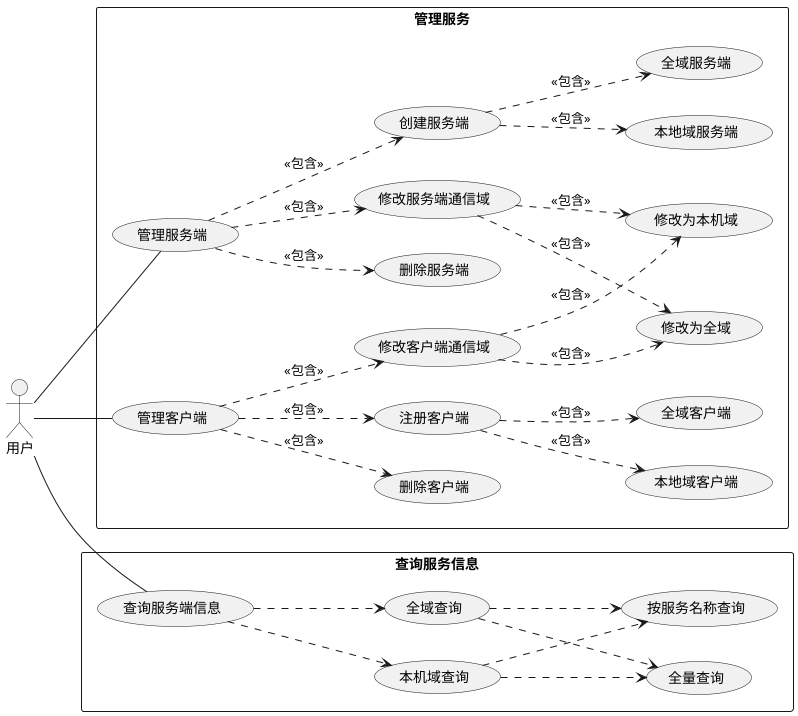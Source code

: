 @startuml
left to right direction
skinparam packageStyle rectangle
actor 用户

rectangle 管理服务 {
用户 -- (管理服务端)
(管理服务端) .-> (创建服务端) : <<包含>>
(管理服务端) .-> (删除服务端) : <<包含>>
(管理服务端) .-> (修改服务端通信域) : <<包含>>
(修改服务端通信域) .-> (修改为全域) : <<包含>>
(修改服务端通信域) .-> (修改为本机域) : <<包含>>

(创建服务端) .-> (本地域服务端) : <<包含>>
(创建服务端) .-> (全域服务端) : <<包含>>


用户 -- (管理客户端)
(管理客户端) .-> (注册客户端) : <<包含>>
(管理客户端) .-> (删除客户端) : <<包含>>
(管理客户端) .-> (修改客户端通信域) : <<包含>>
(修改客户端通信域) .-> (修改为全域) : <<包含>>
(修改客户端通信域) .-> (修改为本机域) : <<包含>>
(注册客户端) .-> (本地域客户端) : <<包含>>
(注册客户端) .-> (全域客户端) : <<包含>>
}
rectangle 查询服务信息 {
用户 -- (查询服务端信息)
(查询服务端信息) .-> (本机域查询) 
(查询服务端信息) .-> (全域查询) 
(本机域查询) ..> (全量查询) 
(全域查询) ..> (全量查询) 
(本机域查询) ..> (按服务名称查询) 
(全域查询) ..> (按服务名称查询)
}
@enduml

